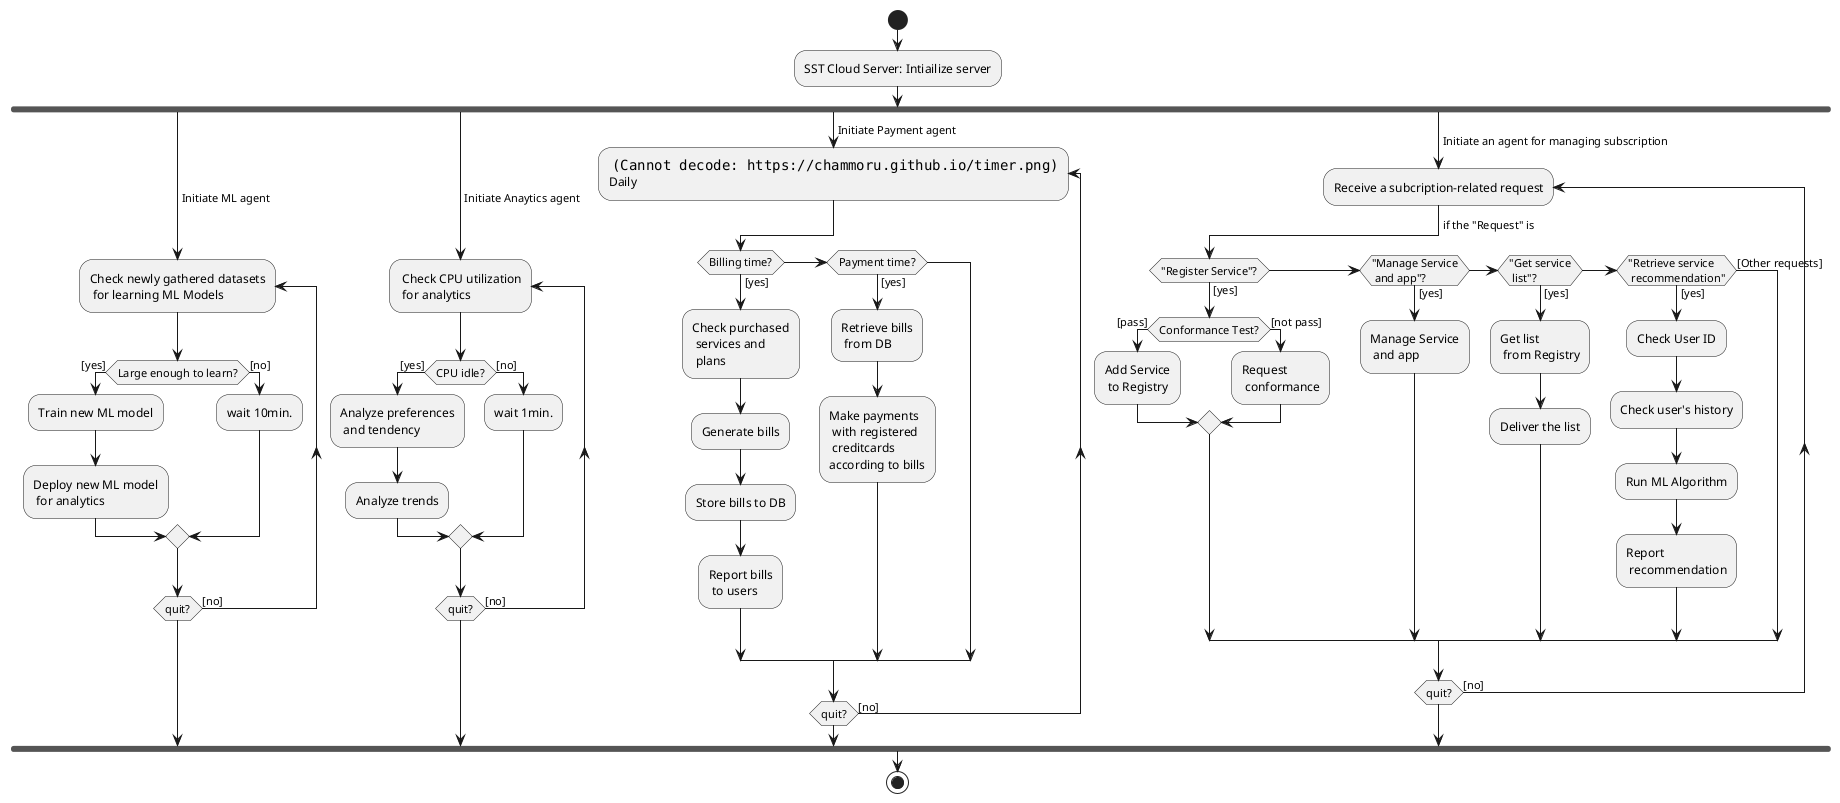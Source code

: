@startuml
start
:SST Cloud Server: Intiailize server;

fork

-> Initiate ML agent;

repeat:Check newly gathered datasets\n for learning ML Models;

if (Large enough to learn?) then ([yes])

  :Train new ML model;

  :Deploy new ML model
   for analytics;
else ([no])
  :wait 10min.;
endif 
repeat while(quit?) is ([no])

fork again

-> Initiate Anaytics agent;
repeat: Check CPU utilization\n for analytics
if (CPU idle?) then ([yes])
  :Analyze preferences\n and tendency;
  :Analyze trends;
else ([no])
  :wait 1min.;
endif
repeat while (quit?) is ([no])

fork again

-> Initiate Payment agent;

repeat: <img:https://chammoru.github.io/timer.png>\nDaily;

if (Billing time?) then ([yes])
  :Check purchased\n services and\n plans;
  :Generate bills;
  :Store bills to DB;
  :Report bills\n to users;
elseif (Payment time?) then ([yes])
  :Retrieve bills\n from DB;
  :Make payments\n with registered\n creditcards\naccording to bills;
endif     
repeat while(quit?) is ([no])

fork again

-> Initiate an agent for managing subscription;
repeat:Receive a subcription-related request;
  -> if the "Request" is;
  if ("Register Service"?) then ([yes])
    if (Conformance Test?) then ([pass])
      :Add Service
       to Registry;
    else ([not pass])
      :Request
       conformance;
    endif
    
  elseif ("Manage Service\n and app"?) then ([yes])
    :Manage Service\n and app;

  elseif ("Get service\n list"?) then ([yes])
    :Get list
     from Registry;
    :Deliver the list; 
  elseif ("Retrieve service\n recommendation") then ([yes])
    :Check User ID;
    :Check user's history;
    :Run ML Algorithm;
    :Report\n recommendation;
  else ([Other requests])
  endif

repeat while (quit?) is ([no])

endfork

stop
@enduml